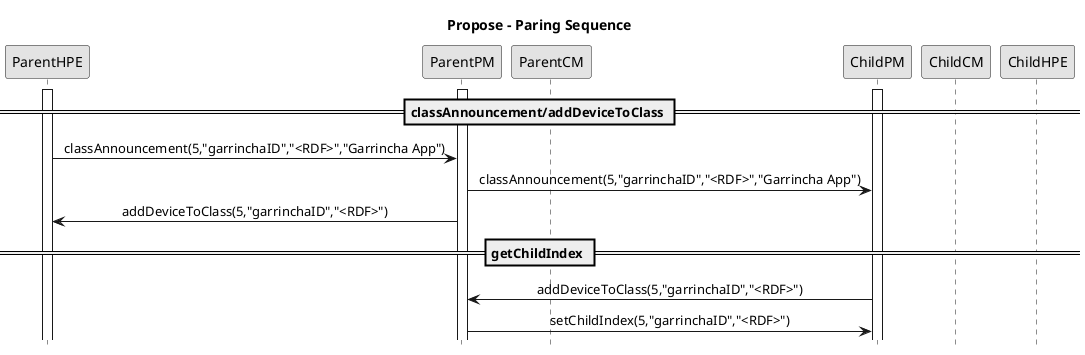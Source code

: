 '''''''''''''''''Begining PLANTUML params''''''''''''''''
@startuml
hide footbox
skinparam monochrome true
skinparam sequenceMessageAlign center

participant ParentHPE
participant ParentPM
participant ParentCM
participant ChildPM
participant ChildCM
participant ChildHPE
'''''''''''''''''Propose -  Paring and handling classes variables Sequence''''''''''''''''
title Propose - Paring Sequence
activate ParentHPE
activate ParentPM
activate ChildPM
== classAnnouncement/addDeviceToClass ==
ParentHPE->ParentPM: classAnnouncement(5,"garrinchaID","<RDF>","Garrincha App")
ParentPM->ChildPM: classAnnouncement(5,"garrinchaID","<RDF>","Garrincha App")
ParentPM->ParentHPE: addDeviceToClass(5,"garrinchaID","<RDF>")
== getChildIndex ==
ChildPM->ParentPM: addDeviceToClass(5,"garrinchaID","<RDF>")
ParentPM->ChildPM: setChildIndex(5,"garrinchaID","<RDF>")

'''''''''''''''''Ending PLANTUML params''''''''''''''''
@enduml